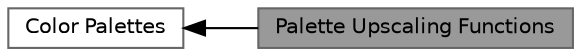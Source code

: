 digraph "Palette Upscaling Functions"
{
 // LATEX_PDF_SIZE
  bgcolor="transparent";
  edge [fontname=Helvetica,fontsize=10,labelfontname=Helvetica,labelfontsize=10];
  node [fontname=Helvetica,fontsize=10,shape=box,height=0.2,width=0.4];
  rankdir=LR;
  Node2 [id="Node000002",label="Color Palettes",height=0.2,width=0.4,color="grey40", fillcolor="white", style="filled",URL="$d4/d98/group___color_palettes.html",tooltip="Functions and class definitions for color palettes."];
  Node1 [id="Node000001",label="Palette Upscaling Functions",height=0.2,width=0.4,color="gray40", fillcolor="grey60", style="filled", fontcolor="black",tooltip="Functions to upscale palettes from one type to another."];
  Node2->Node1 [shape=plaintext, dir="back", style="solid"];
}
